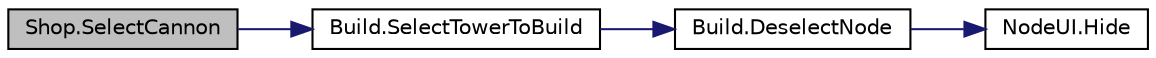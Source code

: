 digraph "Shop.SelectCannon"
{
 // LATEX_PDF_SIZE
  edge [fontname="Helvetica",fontsize="10",labelfontname="Helvetica",labelfontsize="10"];
  node [fontname="Helvetica",fontsize="10",shape=record];
  rankdir="LR";
  Node1 [label="Shop.SelectCannon",height=0.2,width=0.4,color="black", fillcolor="grey75", style="filled", fontcolor="black",tooltip=" "];
  Node1 -> Node2 [color="midnightblue",fontsize="10",style="solid"];
  Node2 [label="Build.SelectTowerToBuild",height=0.2,width=0.4,color="black", fillcolor="white", style="filled",URL="$class_build.html#a27c37f400cd4eb1175267266aa968932",tooltip=" "];
  Node2 -> Node3 [color="midnightblue",fontsize="10",style="solid"];
  Node3 [label="Build.DeselectNode",height=0.2,width=0.4,color="black", fillcolor="white", style="filled",URL="$class_build.html#ab62ef1a446b093475cd4c6318b8f45b2",tooltip=" "];
  Node3 -> Node4 [color="midnightblue",fontsize="10",style="solid"];
  Node4 [label="NodeUI.Hide",height=0.2,width=0.4,color="black", fillcolor="white", style="filled",URL="$class_node_u_i.html#aa5077f5b0ae947b814e19ee9b17a2817",tooltip=" "];
}
